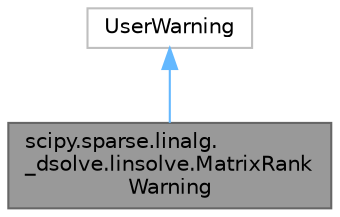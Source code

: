 digraph "scipy.sparse.linalg._dsolve.linsolve.MatrixRankWarning"
{
 // LATEX_PDF_SIZE
  bgcolor="transparent";
  edge [fontname=Helvetica,fontsize=10,labelfontname=Helvetica,labelfontsize=10];
  node [fontname=Helvetica,fontsize=10,shape=box,height=0.2,width=0.4];
  Node1 [id="Node000001",label="scipy.sparse.linalg.\l_dsolve.linsolve.MatrixRank\lWarning",height=0.2,width=0.4,color="gray40", fillcolor="grey60", style="filled", fontcolor="black",tooltip=" "];
  Node2 -> Node1 [id="edge2_Node000001_Node000002",dir="back",color="steelblue1",style="solid",tooltip=" "];
  Node2 [id="Node000002",label="UserWarning",height=0.2,width=0.4,color="grey75", fillcolor="white", style="filled",URL="$d0/dcc/classUserWarning.html",tooltip=" "];
}
